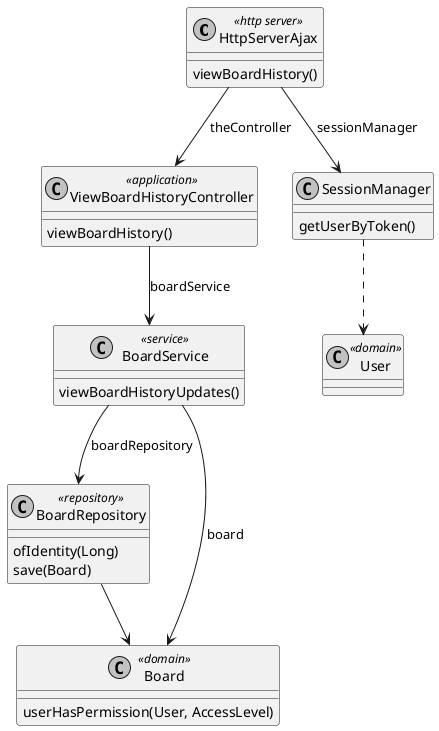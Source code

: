 @startuml

skinparam monochrome true
skinparam packageStyle rect
skinparam defaultFontName FG Virgil
skinparam shadowing false

class HttpServerAjax <<http server>>
class ViewBoardHistoryController <<application>>
class SessionManager
class BoardRepository <<repository>>
class BoardService <<service>>
class Board <<domain>>
class User <<domain>>

HttpServerAjax --> ViewBoardHistoryController : theController
HttpServerAjax --> SessionManager : sessionManager
SessionManager ..> User
ViewBoardHistoryController --> BoardService : boardService
BoardService --> BoardRepository : boardRepository
BoardRepository --> Board
BoardService --> Board : board

HttpServerAjax : viewBoardHistory()
SessionManager : getUserByToken()
ViewBoardHistoryController : viewBoardHistory()
BoardService : viewBoardHistoryUpdates()
Board : userHasPermission(User, AccessLevel)
BoardRepository : ofIdentity(Long)
BoardRepository : save(Board)


@enduml
